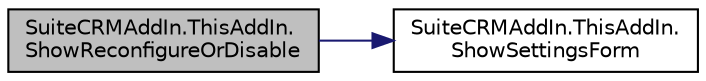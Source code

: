 digraph "SuiteCRMAddIn.ThisAddIn.ShowReconfigureOrDisable"
{
  edge [fontname="Helvetica",fontsize="10",labelfontname="Helvetica",labelfontsize="10"];
  node [fontname="Helvetica",fontsize="10",shape=record];
  rankdir="LR";
  Node86 [label="SuiteCRMAddIn.ThisAddIn.\lShowReconfigureOrDisable",height=0.2,width=0.4,color="black", fillcolor="grey75", style="filled", fontcolor="black"];
  Node86 -> Node87 [color="midnightblue",fontsize="10",style="solid",fontname="Helvetica"];
  Node87 [label="SuiteCRMAddIn.ThisAddIn.\lShowSettingsForm",height=0.2,width=0.4,color="black", fillcolor="white", style="filled",URL="$class_suite_c_r_m_add_in_1_1_this_add_in.html#a8e4511bd9e35cdd0b86024d96341990b"];
}
